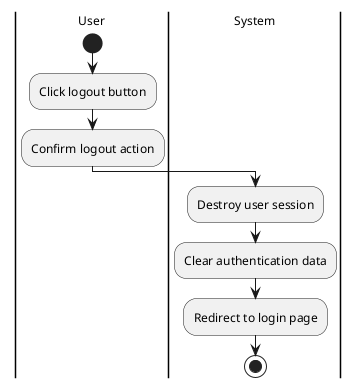 @startuml Logout Activity Diagram

skinparam defaultFontName "Times New Roman"
skinparam defaultFontSize 12

|User|

start

:Click logout button;

:Confirm logout action;

|System|

:Destroy user session;

:Clear authentication data;

:Redirect to login page;

stop

@enduml